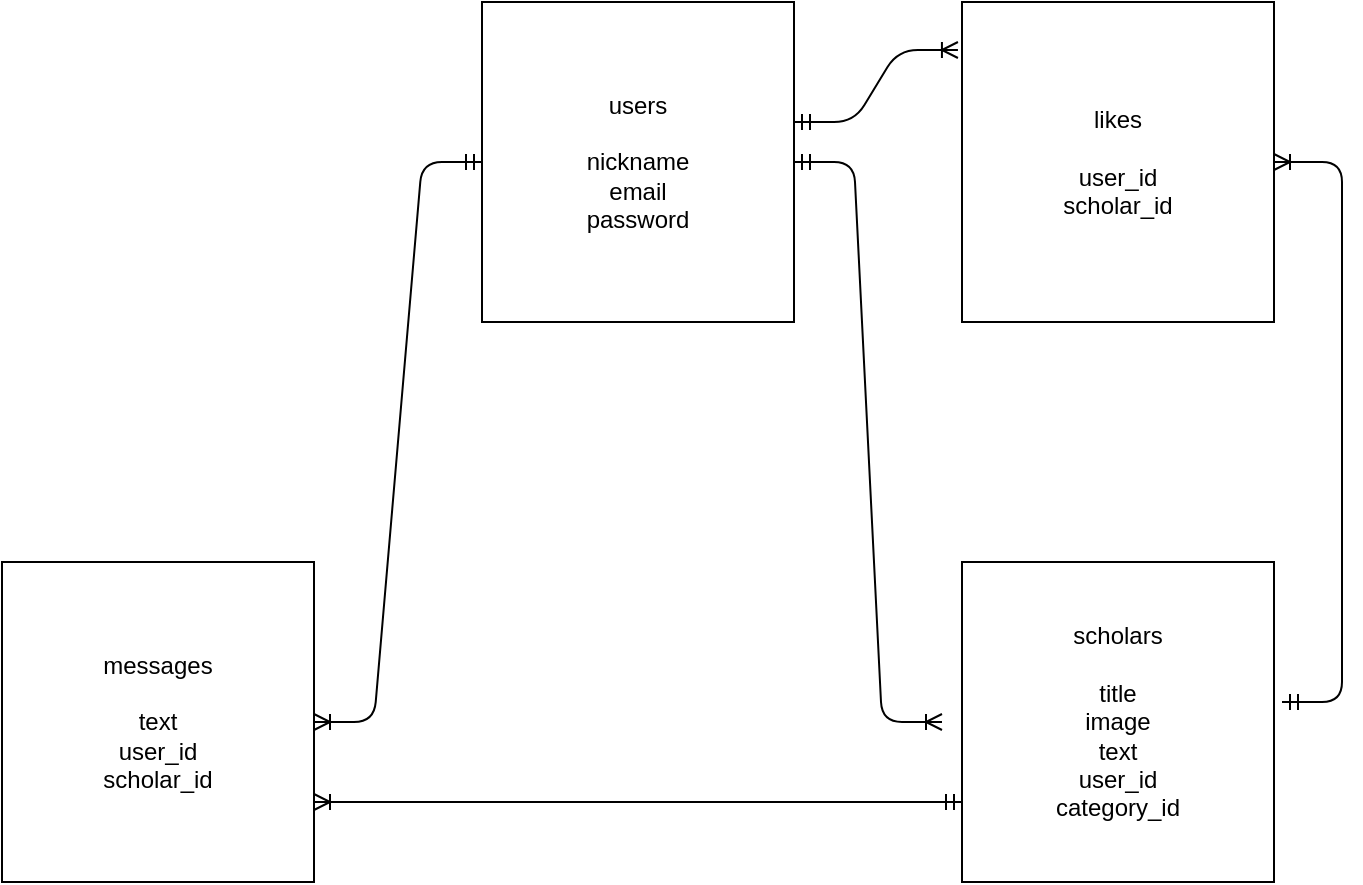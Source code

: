 <mxfile>
    <diagram id="-PjZLZQCssTecPK7Wub4" name="ページ1">
        <mxGraphModel dx="728" dy="680" grid="1" gridSize="10" guides="1" tooltips="1" connect="1" arrows="1" fold="1" page="1" pageScale="1" pageWidth="827" pageHeight="1169" math="0" shadow="0">
            <root>
                <mxCell id="0"/>
                <mxCell id="1" parent="0"/>
                <mxCell id="8" value="users&lt;br&gt;&lt;br&gt;nickname&lt;br&gt;email&lt;br&gt;password&lt;br&gt;" style="whiteSpace=wrap;html=1;align=center;" parent="1" vertex="1">
                    <mxGeometry x="280" y="40" width="156" height="160" as="geometry"/>
                </mxCell>
                <mxCell id="10" value="messages&lt;br&gt;&lt;br&gt;text&lt;br&gt;user_id&lt;br&gt;scholar_id" style="whiteSpace=wrap;html=1;align=center;" parent="1" vertex="1">
                    <mxGeometry x="40" y="320" width="156" height="160" as="geometry"/>
                </mxCell>
                <mxCell id="11" value="scholars&lt;br&gt;&lt;br&gt;title&lt;br&gt;image&lt;br&gt;text&lt;br&gt;user_id&lt;br&gt;category_id" style="whiteSpace=wrap;html=1;align=center;" parent="1" vertex="1">
                    <mxGeometry x="520" y="320" width="156" height="160" as="geometry"/>
                </mxCell>
                <mxCell id="14" value="" style="edgeStyle=entityRelationEdgeStyle;fontSize=12;html=1;endArrow=ERoneToMany;startArrow=ERmandOne;" parent="1" edge="1">
                    <mxGeometry width="100" height="100" relative="1" as="geometry">
                        <mxPoint x="436" y="120" as="sourcePoint"/>
                        <mxPoint x="510" y="400" as="targetPoint"/>
                    </mxGeometry>
                </mxCell>
                <mxCell id="15" value="" style="edgeStyle=entityRelationEdgeStyle;fontSize=12;html=1;endArrow=ERoneToMany;startArrow=ERmandOne;exitX=0;exitY=0.5;exitDx=0;exitDy=0;" parent="1" source="8" target="10" edge="1">
                    <mxGeometry width="100" height="100" relative="1" as="geometry">
                        <mxPoint x="310" y="270" as="sourcePoint"/>
                        <mxPoint x="410" y="170" as="targetPoint"/>
                    </mxGeometry>
                </mxCell>
                <mxCell id="16" value="" style="edgeStyle=entityRelationEdgeStyle;fontSize=12;html=1;endArrow=ERoneToMany;startArrow=ERmandOne;exitX=0;exitY=0.75;exitDx=0;exitDy=0;entryX=1;entryY=0.75;entryDx=0;entryDy=0;" parent="1" source="11" target="10" edge="1">
                    <mxGeometry width="100" height="100" relative="1" as="geometry">
                        <mxPoint x="320" y="400" as="sourcePoint"/>
                        <mxPoint x="200" y="430" as="targetPoint"/>
                    </mxGeometry>
                </mxCell>
                <mxCell id="17" value="likes&lt;br&gt;&lt;br&gt;user_id&lt;br&gt;scholar_id" style="whiteSpace=wrap;html=1;align=center;" parent="1" vertex="1">
                    <mxGeometry x="520" y="40" width="156" height="160" as="geometry"/>
                </mxCell>
                <mxCell id="18" value="" style="edgeStyle=entityRelationEdgeStyle;fontSize=12;html=1;endArrow=ERoneToMany;startArrow=ERmandOne;entryX=-0.013;entryY=0.15;entryDx=0;entryDy=0;entryPerimeter=0;" parent="1" target="17" edge="1">
                    <mxGeometry width="100" height="100" relative="1" as="geometry">
                        <mxPoint x="436" y="100" as="sourcePoint"/>
                        <mxPoint x="536" as="targetPoint"/>
                    </mxGeometry>
                </mxCell>
                <mxCell id="19" value="" style="edgeStyle=entityRelationEdgeStyle;fontSize=12;html=1;endArrow=ERoneToMany;startArrow=ERmandOne;entryX=1;entryY=0.5;entryDx=0;entryDy=0;" edge="1" parent="1" target="17">
                    <mxGeometry width="100" height="100" relative="1" as="geometry">
                        <mxPoint x="680" y="390" as="sourcePoint"/>
                        <mxPoint x="420" y="300" as="targetPoint"/>
                    </mxGeometry>
                </mxCell>
            </root>
        </mxGraphModel>
    </diagram>
</mxfile>
